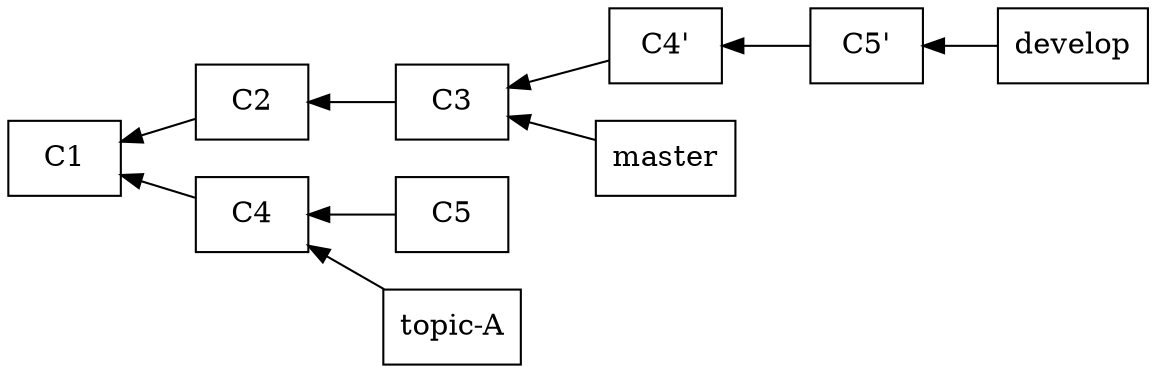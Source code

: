 digraph G {
  rankdir=RL

  node [shape=rectangle,style="fill=green!20"]
  C1
  C2
  C3
  C4
  C5
  "C4'"
  "C5'"

  node [shape=rectangle,style="fill=yellow!20",color=black]
  develop
  master
  "topic-A"

  C2 -> C1
  C3 -> C2
  C4 -> C1
  C5 -> C4
  "C4'" -> C3
  "C5'" -> "C4'"

  master -> C3
  "topic-A" -> C4
  develop -> "C5'"
}